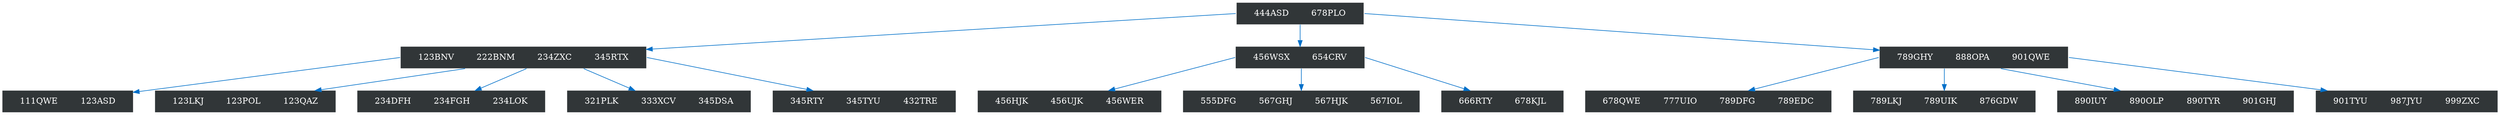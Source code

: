 digraph G {
	fontcolor=white;
	nodesep=0.5;
	splines=false
	node [shape=record width=1.2 style=filled fillcolor="#313638"fontcolor=white color=transparent]; 
	edge [fontcolor=white color="#0070C9"];
	n0 [label="<f0>|444ASD |<f1>|678PLO|<f2>"];
	n0:f0 -> n1;
	n1 [label="<f0>|123BNV |<f1>|222BNM |<f2>|234ZXC |<f3>|345RTX|<f4>"];
	n1:f0 -> n2;
	n2 [label="<f0>|111QWE |<f1>|123ASD|<f2>"];
	n1:f1 -> n3;
	n3 [label="<f0>|123LKJ |<f1>|123POL |<f2>|123QAZ|<f3>"];
	n1:f2 -> n4;
	n4 [label="<f0>|234DFH |<f1>|234FGH |<f2>|234LOK|<f3>"];
	n1:f3 -> n5;
	n5 [label="<f0>|321PLK |<f1>|333XCV |<f2>|345DSA|<f3>"];
	n1:f4 -> n6;
	n6 [label="<f0>|345RTY |<f1>|345TYU |<f2>|432TRE|<f3>"];
	n0:f1 -> n7;
	n7 [label="<f0>|456WSX |<f1>|654CRV|<f2>"];
	n7:f0 -> n8;
	n8 [label="<f0>|456HJK |<f1>|456UJK |<f2>|456WER|<f3>"];
	n7:f1 -> n9;
	n9 [label="<f0>|555DFG |<f1>|567GHJ |<f2>|567HJK |<f3>|567IOL|<f4>"];
	n7:f2 -> n10;
	n10 [label="<f0>|666RTY |<f1>|678KJL|<f2>"];
	n0:f2 -> n11;
	n11 [label="<f0>|789GHY |<f1>|888OPA |<f2>|901QWE|<f3>"];
	n11:f0 -> n12;
	n12 [label="<f0>|678QWE |<f1>|777UIO |<f2>|789DFG |<f3>|789EDC|<f4>"];
	n11:f1 -> n13;
	n13 [label="<f0>|789LKJ |<f1>|789UIK |<f2>|876GDW|<f3>"];
	n11:f2 -> n14;
	n14 [label="<f0>|890IUY |<f1>|890OLP |<f2>|890TYR |<f3>|901GHJ|<f4>"];
	n11:f3 -> n15;
	n15 [label="<f0>|901TYU |<f1>|987JYU |<f2>|999ZXC|<f3>"];
	
}